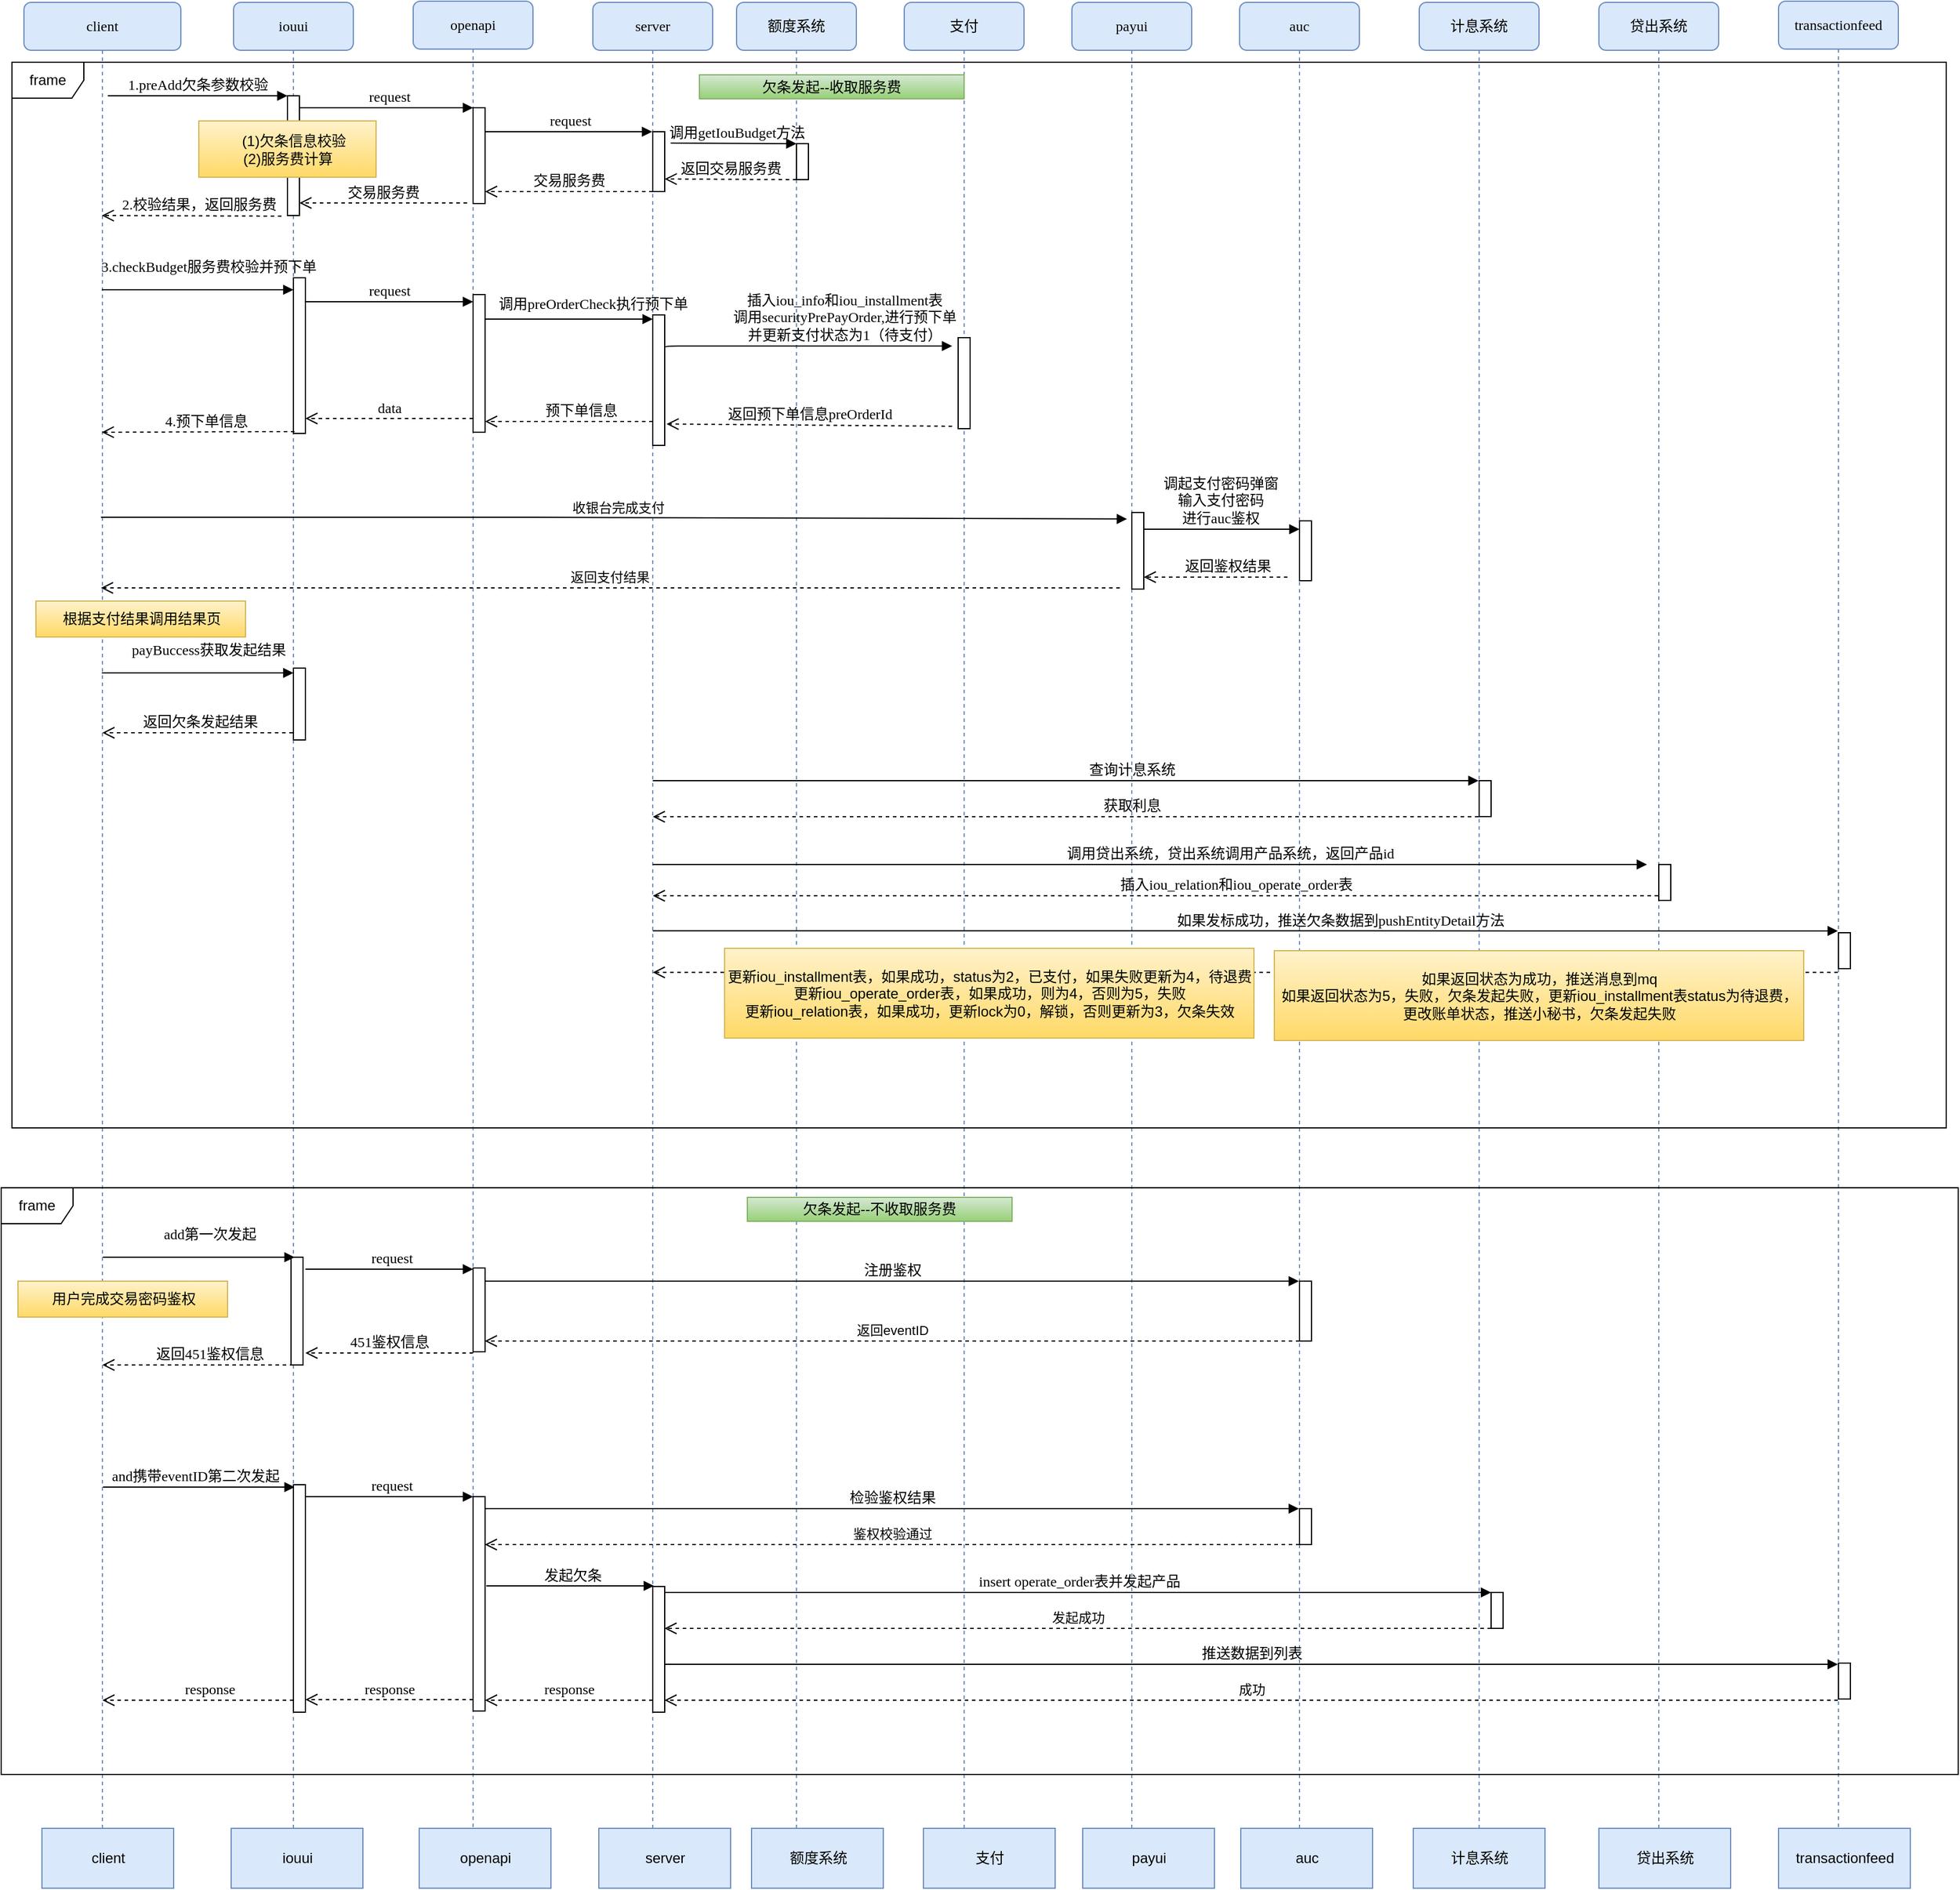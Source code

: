 <mxfile version="12.2.6" type="github" pages="1">
  <diagram name="Page-1" id="13e1069c-82ec-6db2-03f1-153e76fe0fe0">
    <mxGraphModel dx="1730" dy="993" grid="0" gridSize="10" guides="1" tooltips="1" connect="1" arrows="1" fold="1" page="0" pageScale="1" pageWidth="1390" pageHeight="980" background="#ffffff" math="0" shadow="0">
      <root>
        <mxCell id="0"/>
        <mxCell id="1" parent="0"/>
        <mxCell id="7baba1c4bc27f4b0-2" value="iouui" style="shape=umlLifeline;perimeter=lifelinePerimeter;whiteSpace=wrap;html=1;container=1;collapsible=0;recursiveResize=0;outlineConnect=0;rounded=1;shadow=0;comic=0;labelBackgroundColor=none;strokeWidth=1;fontFamily=Verdana;fontSize=12;align=center;fillColor=#dae8fc;strokeColor=#6c8ebf;" parent="1" vertex="1">
          <mxGeometry x="260" y="80" width="100" height="1550" as="geometry"/>
        </mxCell>
        <mxCell id="7baba1c4bc27f4b0-10" value="" style="html=1;points=[];perimeter=orthogonalPerimeter;rounded=0;shadow=0;comic=0;labelBackgroundColor=none;strokeWidth=1;fontFamily=Verdana;fontSize=12;align=center;" parent="7baba1c4bc27f4b0-2" vertex="1">
          <mxGeometry x="45" y="78" width="10" height="100" as="geometry"/>
        </mxCell>
        <mxCell id="BatvQLoolryPibL8I_t7-5" value="" style="html=1;points=[];perimeter=orthogonalPerimeter;rounded=0;shadow=0;comic=0;labelBackgroundColor=none;strokeWidth=1;fontFamily=Verdana;fontSize=12;align=center;" parent="7baba1c4bc27f4b0-2" vertex="1">
          <mxGeometry x="48" y="1048" width="10" height="90" as="geometry"/>
        </mxCell>
        <mxCell id="7baba1c4bc27f4b0-3" value="openapi" style="shape=umlLifeline;perimeter=lifelinePerimeter;whiteSpace=wrap;html=1;container=1;collapsible=0;recursiveResize=0;outlineConnect=0;rounded=1;shadow=0;comic=0;labelBackgroundColor=none;strokeWidth=1;fontFamily=Verdana;fontSize=12;align=center;fillColor=#dae8fc;strokeColor=#6c8ebf;" parent="1" vertex="1">
          <mxGeometry x="410" y="79" width="100" height="1541" as="geometry"/>
        </mxCell>
        <mxCell id="BCAlRi_tKH_GsNBUMuoL-24" value="" style="html=1;points=[];perimeter=orthogonalPerimeter;rounded=0;shadow=0;comic=0;labelBackgroundColor=none;strokeWidth=1;fontFamily=Verdana;fontSize=12;align=center;" parent="7baba1c4bc27f4b0-3" vertex="1">
          <mxGeometry x="50" y="245" width="10" height="115" as="geometry"/>
        </mxCell>
        <mxCell id="BCAlRi_tKH_GsNBUMuoL-27" value="data" style="html=1;verticalAlign=bottom;endArrow=open;dashed=1;endSize=8;labelBackgroundColor=none;fontFamily=Verdana;fontSize=12;" parent="7baba1c4bc27f4b0-3" edge="1">
          <mxGeometry relative="1" as="geometry">
            <mxPoint x="-90.0" y="348.5" as="targetPoint"/>
            <mxPoint x="50.0" y="348.5" as="sourcePoint"/>
          </mxGeometry>
        </mxCell>
        <mxCell id="BatvQLoolryPibL8I_t7-6" value="" style="html=1;points=[];perimeter=orthogonalPerimeter;rounded=0;shadow=0;comic=0;labelBackgroundColor=none;strokeWidth=1;fontFamily=Verdana;fontSize=12;align=center;" parent="7baba1c4bc27f4b0-3" vertex="1">
          <mxGeometry x="50" y="1058" width="10" height="70" as="geometry"/>
        </mxCell>
        <mxCell id="BatvQLoolryPibL8I_t7-7" value="451鉴权信息" style="html=1;verticalAlign=bottom;endArrow=open;dashed=1;endSize=8;labelBackgroundColor=none;fontFamily=Verdana;fontSize=12;" parent="7baba1c4bc27f4b0-3" edge="1">
          <mxGeometry relative="1" as="geometry">
            <mxPoint x="-90.0" y="1129" as="targetPoint"/>
            <mxPoint x="50.0" y="1129" as="sourcePoint"/>
          </mxGeometry>
        </mxCell>
        <mxCell id="BatvQLoolryPibL8I_t7-8" value="request" style="html=1;verticalAlign=bottom;endArrow=block;labelBackgroundColor=none;fontFamily=Verdana;fontSize=12;edgeStyle=elbowEdgeStyle;elbow=vertical;" parent="7baba1c4bc27f4b0-3" edge="1">
          <mxGeometry x="0.448" y="-30" relative="1" as="geometry">
            <mxPoint x="-90.0" y="1059" as="sourcePoint"/>
            <mxPoint x="50" y="1059" as="targetPoint"/>
            <Array as="points">
              <mxPoint x="15" y="1059"/>
            </Array>
            <mxPoint x="-30" y="-30" as="offset"/>
          </mxGeometry>
        </mxCell>
        <mxCell id="BatvQLoolryPibL8I_t7-18" value="" style="html=1;points=[];perimeter=orthogonalPerimeter;rounded=0;shadow=0;comic=0;labelBackgroundColor=none;strokeWidth=1;fontFamily=Verdana;fontSize=12;align=center;" parent="7baba1c4bc27f4b0-3" vertex="1">
          <mxGeometry x="50" y="1249" width="10" height="179" as="geometry"/>
        </mxCell>
        <mxCell id="7baba1c4bc27f4b0-4" value="server" style="shape=umlLifeline;perimeter=lifelinePerimeter;whiteSpace=wrap;html=1;container=1;collapsible=0;recursiveResize=0;outlineConnect=0;rounded=1;shadow=0;comic=0;labelBackgroundColor=none;strokeWidth=1;fontFamily=Verdana;fontSize=12;align=center;fillColor=#dae8fc;strokeColor=#6c8ebf;" parent="1" vertex="1">
          <mxGeometry x="560" y="80" width="100" height="1560" as="geometry"/>
        </mxCell>
        <mxCell id="BCAlRi_tKH_GsNBUMuoL-37" value="" style="html=1;points=[];perimeter=orthogonalPerimeter;rounded=0;shadow=0;comic=0;labelBackgroundColor=none;strokeColor=#000000;strokeWidth=1;fillColor=#FFFFFF;fontFamily=Verdana;fontSize=12;fontColor=#000000;align=center;" parent="7baba1c4bc27f4b0-4" vertex="1">
          <mxGeometry x="50" y="261" width="10" height="109" as="geometry"/>
        </mxCell>
        <mxCell id="BatvQLoolryPibL8I_t7-24" value="" style="html=1;points=[];perimeter=orthogonalPerimeter;" parent="7baba1c4bc27f4b0-4" vertex="1">
          <mxGeometry x="50" y="1323" width="10" height="105" as="geometry"/>
        </mxCell>
        <mxCell id="7baba1c4bc27f4b0-5" value="额度系统" style="shape=umlLifeline;perimeter=lifelinePerimeter;whiteSpace=wrap;html=1;container=1;collapsible=0;recursiveResize=0;outlineConnect=0;rounded=1;shadow=0;comic=0;labelBackgroundColor=none;strokeWidth=1;fontFamily=Verdana;fontSize=12;align=center;fillColor=#dae8fc;strokeColor=#6c8ebf;" parent="1" vertex="1">
          <mxGeometry x="680" y="80" width="100" height="1560" as="geometry"/>
        </mxCell>
        <mxCell id="7baba1c4bc27f4b0-6" value="支付" style="shape=umlLifeline;perimeter=lifelinePerimeter;whiteSpace=wrap;html=1;container=1;collapsible=0;recursiveResize=0;outlineConnect=0;rounded=1;shadow=0;comic=0;labelBackgroundColor=none;strokeWidth=1;fontFamily=Verdana;fontSize=12;align=center;fillColor=#dae8fc;strokeColor=#6c8ebf;" parent="1" vertex="1">
          <mxGeometry x="820" y="80" width="100" height="1540" as="geometry"/>
        </mxCell>
        <mxCell id="BCAlRi_tKH_GsNBUMuoL-46" value="" style="html=1;points=[];perimeter=orthogonalPerimeter;rounded=0;shadow=0;comic=0;labelBackgroundColor=none;strokeColor=#000000;strokeWidth=1;fillColor=#FFFFFF;fontFamily=Verdana;fontSize=12;fontColor=#000000;align=center;" parent="7baba1c4bc27f4b0-6" vertex="1">
          <mxGeometry x="45" y="280" width="10" height="76" as="geometry"/>
        </mxCell>
        <mxCell id="7baba1c4bc27f4b0-7" value="payui" style="shape=umlLifeline;perimeter=lifelinePerimeter;whiteSpace=wrap;html=1;container=1;collapsible=0;recursiveResize=0;outlineConnect=0;rounded=1;shadow=0;comic=0;labelBackgroundColor=none;strokeWidth=1;fontFamily=Verdana;fontSize=12;align=center;fillColor=#dae8fc;strokeColor=#6c8ebf;" parent="1" vertex="1">
          <mxGeometry x="960" y="80" width="100" height="1570" as="geometry"/>
        </mxCell>
        <mxCell id="7baba1c4bc27f4b0-8" value="client" style="shape=umlLifeline;perimeter=lifelinePerimeter;whiteSpace=wrap;html=1;container=1;collapsible=0;recursiveResize=0;outlineConnect=0;rounded=1;shadow=0;comic=0;labelBackgroundColor=none;strokeWidth=1;fontFamily=Verdana;fontSize=12;align=center;fillColor=#dae8fc;strokeColor=#6c8ebf;" parent="1" vertex="1">
          <mxGeometry x="85" y="80" width="131" height="1540" as="geometry"/>
        </mxCell>
        <mxCell id="7baba1c4bc27f4b0-11" value="1.preAdd欠条参数校验" style="html=1;verticalAlign=bottom;endArrow=block;entryX=0;entryY=0;labelBackgroundColor=none;fontFamily=Verdana;fontSize=12;edgeStyle=elbowEdgeStyle;elbow=vertical;rounded=0;" parent="1" target="7baba1c4bc27f4b0-10" edge="1">
          <mxGeometry relative="1" as="geometry">
            <mxPoint x="155" y="158" as="sourcePoint"/>
          </mxGeometry>
        </mxCell>
        <mxCell id="7baba1c4bc27f4b0-14" value="request" style="html=1;verticalAlign=bottom;endArrow=block;labelBackgroundColor=none;fontFamily=Verdana;fontSize=12;edgeStyle=elbowEdgeStyle;elbow=vertical;" parent="1" source="7baba1c4bc27f4b0-10" edge="1">
          <mxGeometry x="0.448" y="-30" relative="1" as="geometry">
            <mxPoint x="370" y="178" as="sourcePoint"/>
            <mxPoint x="460" y="168" as="targetPoint"/>
            <Array as="points">
              <mxPoint x="420" y="168"/>
            </Array>
            <mxPoint x="-30" y="-30" as="offset"/>
          </mxGeometry>
        </mxCell>
        <mxCell id="BCAlRi_tKH_GsNBUMuoL-1" value="auc" style="shape=umlLifeline;perimeter=lifelinePerimeter;whiteSpace=wrap;html=1;container=1;collapsible=0;recursiveResize=0;outlineConnect=0;rounded=1;shadow=0;comic=0;labelBackgroundColor=none;strokeWidth=1;fontFamily=Verdana;fontSize=12;align=center;fillColor=#dae8fc;strokeColor=#6c8ebf;" parent="1" vertex="1">
          <mxGeometry x="1100" y="80" width="100" height="1560" as="geometry"/>
        </mxCell>
        <mxCell id="24VHA33siesGrONTcVFk-8" value="" style="html=1;points=[];perimeter=orthogonalPerimeter;" parent="BCAlRi_tKH_GsNBUMuoL-1" vertex="1">
          <mxGeometry x="50" y="433" width="10" height="50" as="geometry"/>
        </mxCell>
        <mxCell id="BCAlRi_tKH_GsNBUMuoL-3" value="transactionfeed" style="shape=umlLifeline;perimeter=lifelinePerimeter;whiteSpace=wrap;html=1;container=1;collapsible=0;recursiveResize=0;outlineConnect=0;rounded=1;shadow=0;comic=0;labelBackgroundColor=none;strokeWidth=1;fontFamily=Verdana;fontSize=12;align=center;fillColor=#dae8fc;strokeColor=#6c8ebf;" parent="1" vertex="1">
          <mxGeometry x="1550" y="79" width="100" height="1551" as="geometry"/>
        </mxCell>
        <mxCell id="BatvQLoolryPibL8I_t7-31" value="" style="html=1;points=[];perimeter=orthogonalPerimeter;" parent="BCAlRi_tKH_GsNBUMuoL-3" vertex="1">
          <mxGeometry x="50" y="1388" width="10" height="30" as="geometry"/>
        </mxCell>
        <mxCell id="BCAlRi_tKH_GsNBUMuoL-4" value="贷出系统" style="shape=umlLifeline;perimeter=lifelinePerimeter;whiteSpace=wrap;html=1;container=1;collapsible=0;recursiveResize=0;outlineConnect=0;rounded=1;shadow=0;comic=0;labelBackgroundColor=none;strokeWidth=1;fontFamily=Verdana;fontSize=12;align=center;fillColor=#dae8fc;strokeColor=#6c8ebf;" parent="1" vertex="1">
          <mxGeometry x="1400" y="80" width="100" height="1560" as="geometry"/>
        </mxCell>
        <mxCell id="BatvQLoolryPibL8I_t7-47" value="" style="html=1;points=[];perimeter=orthogonalPerimeter;" parent="BCAlRi_tKH_GsNBUMuoL-4" vertex="1">
          <mxGeometry x="50" y="720" width="10" height="30" as="geometry"/>
        </mxCell>
        <mxCell id="BCAlRi_tKH_GsNBUMuoL-5" value="2.校验结果，返回服务费" style="html=1;verticalAlign=bottom;endArrow=open;endSize=8;labelBackgroundColor=none;fontFamily=Verdana;fontSize=12;edgeStyle=elbowEdgeStyle;elbow=vertical;dashed=1;" parent="1" edge="1">
          <mxGeometry x="-0.063" relative="1" as="geometry">
            <mxPoint x="150" y="258" as="targetPoint"/>
            <Array as="points">
              <mxPoint x="225" y="258"/>
              <mxPoint x="255" y="258"/>
            </Array>
            <mxPoint x="300" y="258.5" as="sourcePoint"/>
            <mxPoint x="1" as="offset"/>
          </mxGeometry>
        </mxCell>
        <mxCell id="7baba1c4bc27f4b0-13" value="" style="html=1;points=[];perimeter=orthogonalPerimeter;rounded=0;shadow=0;comic=0;labelBackgroundColor=none;strokeWidth=1;fontFamily=Verdana;fontSize=12;align=center;" parent="1" vertex="1">
          <mxGeometry x="460" y="168" width="10" height="80" as="geometry"/>
        </mxCell>
        <mxCell id="BCAlRi_tKH_GsNBUMuoL-8" value="request" style="html=1;verticalAlign=bottom;endArrow=block;labelBackgroundColor=none;fontFamily=Verdana;fontSize=12;edgeStyle=elbowEdgeStyle;elbow=vertical;" parent="1" edge="1">
          <mxGeometry x="0.448" y="-30" relative="1" as="geometry">
            <mxPoint x="470" y="188" as="sourcePoint"/>
            <mxPoint x="609.5" y="188" as="targetPoint"/>
            <Array as="points">
              <mxPoint x="560" y="188"/>
            </Array>
            <mxPoint x="-30" y="-30" as="offset"/>
          </mxGeometry>
        </mxCell>
        <mxCell id="BCAlRi_tKH_GsNBUMuoL-9" value="交易服务费" style="html=1;verticalAlign=bottom;endArrow=open;dashed=1;endSize=8;labelBackgroundColor=none;fontFamily=Verdana;fontSize=12;" parent="1" edge="1">
          <mxGeometry relative="1" as="geometry">
            <mxPoint x="470" y="238" as="targetPoint"/>
            <mxPoint x="610" y="238" as="sourcePoint"/>
          </mxGeometry>
        </mxCell>
        <mxCell id="BCAlRi_tKH_GsNBUMuoL-10" value="" style="html=1;points=[];perimeter=orthogonalPerimeter;rounded=0;shadow=0;comic=0;labelBackgroundColor=none;strokeColor=#000000;strokeWidth=1;fillColor=#FFFFFF;fontFamily=Verdana;fontSize=12;fontColor=#000000;align=center;" parent="1" vertex="1">
          <mxGeometry x="610" y="188" width="10" height="50" as="geometry"/>
        </mxCell>
        <mxCell id="BCAlRi_tKH_GsNBUMuoL-11" value="" style="html=1;points=[];perimeter=orthogonalPerimeter;rounded=0;shadow=0;comic=0;labelBackgroundColor=none;strokeColor=#000000;strokeWidth=1;fillColor=#FFFFFF;fontFamily=Verdana;fontSize=12;fontColor=#000000;align=center;" parent="1" vertex="1">
          <mxGeometry x="730" y="198" width="10" height="30" as="geometry"/>
        </mxCell>
        <mxCell id="BCAlRi_tKH_GsNBUMuoL-14" value="调用getIouBudget方法" style="html=1;verticalAlign=bottom;endArrow=block;labelBackgroundColor=none;fontFamily=Verdana;fontSize=12;edgeStyle=elbowEdgeStyle;elbow=vertical;entryX=0;entryY=0;entryDx=0;entryDy=0;entryPerimeter=0;" parent="1" target="BCAlRi_tKH_GsNBUMuoL-11" edge="1">
          <mxGeometry x="0.045" relative="1" as="geometry">
            <mxPoint x="625" y="197.5" as="sourcePoint"/>
            <mxPoint x="725" y="198" as="targetPoint"/>
            <Array as="points"/>
            <mxPoint as="offset"/>
          </mxGeometry>
        </mxCell>
        <mxCell id="BCAlRi_tKH_GsNBUMuoL-15" value="返回交易服务费" style="html=1;verticalAlign=bottom;endArrow=open;dashed=1;endSize=8;labelBackgroundColor=none;fontFamily=Verdana;fontSize=12;" parent="1" edge="1">
          <mxGeometry relative="1" as="geometry">
            <mxPoint x="620" y="227.5" as="targetPoint"/>
            <mxPoint x="730" y="228" as="sourcePoint"/>
          </mxGeometry>
        </mxCell>
        <mxCell id="BCAlRi_tKH_GsNBUMuoL-18" value="3.checkBudget服务费校验并预下单" style="html=1;verticalAlign=bottom;endArrow=block;labelBackgroundColor=none;fontFamily=Verdana;fontSize=12;edgeStyle=elbowEdgeStyle;elbow=vertical;" parent="1" edge="1">
          <mxGeometry x="0.111" y="10" relative="1" as="geometry">
            <mxPoint x="150" y="320" as="sourcePoint"/>
            <mxPoint x="310" y="320" as="targetPoint"/>
            <Array as="points">
              <mxPoint x="227" y="320"/>
            </Array>
            <mxPoint as="offset"/>
          </mxGeometry>
        </mxCell>
        <mxCell id="BCAlRi_tKH_GsNBUMuoL-19" value="" style="html=1;points=[];perimeter=orthogonalPerimeter;rounded=0;shadow=0;comic=0;labelBackgroundColor=none;strokeWidth=1;fontFamily=Verdana;fontSize=12;align=center;" parent="1" vertex="1">
          <mxGeometry x="310" y="310" width="10" height="130" as="geometry"/>
        </mxCell>
        <mxCell id="BCAlRi_tKH_GsNBUMuoL-20" value="4.预下单信息" style="html=1;verticalAlign=bottom;endArrow=open;dashed=1;endSize=8;labelBackgroundColor=none;fontFamily=Verdana;fontSize=12;edgeStyle=elbowEdgeStyle;elbow=vertical;exitX=0.09;exitY=0.988;exitDx=0;exitDy=0;exitPerimeter=0;" parent="1" source="BCAlRi_tKH_GsNBUMuoL-19" edge="1">
          <mxGeometry x="-0.063" relative="1" as="geometry">
            <mxPoint x="150" y="439" as="targetPoint"/>
            <Array as="points">
              <mxPoint x="180" y="439"/>
              <mxPoint x="225" y="409.5"/>
              <mxPoint x="255" y="409.5"/>
            </Array>
            <mxPoint x="300" y="410" as="sourcePoint"/>
            <mxPoint x="1" as="offset"/>
          </mxGeometry>
        </mxCell>
        <mxCell id="BCAlRi_tKH_GsNBUMuoL-23" value="request" style="html=1;verticalAlign=bottom;endArrow=block;labelBackgroundColor=none;fontFamily=Verdana;fontSize=12;edgeStyle=elbowEdgeStyle;elbow=vertical;" parent="1" edge="1">
          <mxGeometry x="0.5" y="-35" relative="1" as="geometry">
            <mxPoint x="320.0" y="330" as="sourcePoint"/>
            <mxPoint x="460" y="330" as="targetPoint"/>
            <Array as="points">
              <mxPoint x="425" y="330"/>
            </Array>
            <mxPoint x="-35" y="-35" as="offset"/>
          </mxGeometry>
        </mxCell>
        <mxCell id="BCAlRi_tKH_GsNBUMuoL-28" value="调用preOrderCheck执行预下单" style="html=1;verticalAlign=bottom;endArrow=block;labelBackgroundColor=none;fontFamily=Verdana;fontSize=12;edgeStyle=elbowEdgeStyle;elbow=vertical;" parent="1" edge="1">
          <mxGeometry x="0.286" y="5" relative="1" as="geometry">
            <mxPoint x="470.0" y="344.5" as="sourcePoint"/>
            <mxPoint x="610.0" y="344.5" as="targetPoint"/>
            <Array as="points">
              <mxPoint x="575" y="344.5"/>
            </Array>
            <mxPoint y="1" as="offset"/>
          </mxGeometry>
        </mxCell>
        <mxCell id="BCAlRi_tKH_GsNBUMuoL-38" value="预下单信息" style="html=1;verticalAlign=bottom;endArrow=open;dashed=1;endSize=8;labelBackgroundColor=none;fontFamily=Verdana;fontSize=12;" parent="1" edge="1">
          <mxGeometry x="-0.143" relative="1" as="geometry">
            <mxPoint x="470.0" y="430" as="targetPoint"/>
            <mxPoint x="610" y="430" as="sourcePoint"/>
            <mxPoint as="offset"/>
            <Array as="points">
              <mxPoint x="550" y="430"/>
            </Array>
          </mxGeometry>
        </mxCell>
        <mxCell id="BCAlRi_tKH_GsNBUMuoL-48" value="&lt;br&gt;插入iou_info和iou_installment表&lt;br&gt;调用securityPrePayOrder,进行预下单&lt;br&gt;并更新支付状态为1（待支付）" style="html=1;verticalAlign=bottom;endArrow=block;labelBackgroundColor=none;fontFamily=Verdana;fontSize=12;edgeStyle=elbowEdgeStyle;elbow=vertical;exitX=1.157;exitY=0.728;exitDx=0;exitDy=0;exitPerimeter=0;" parent="1" edge="1">
          <mxGeometry x="0.251" relative="1" as="geometry">
            <mxPoint x="621" y="368" as="sourcePoint"/>
            <mxPoint x="860" y="367" as="targetPoint"/>
            <Array as="points">
              <mxPoint x="860" y="367"/>
            </Array>
            <mxPoint as="offset"/>
          </mxGeometry>
        </mxCell>
        <mxCell id="24VHA33siesGrONTcVFk-3" value="返回支付结果" style="html=1;verticalAlign=bottom;endArrow=open;dashed=1;endSize=8;" parent="1" edge="1">
          <mxGeometry relative="1" as="geometry">
            <mxPoint x="1000" y="569" as="sourcePoint"/>
            <mxPoint x="149.324" y="569" as="targetPoint"/>
          </mxGeometry>
        </mxCell>
        <mxCell id="24VHA33siesGrONTcVFk-4" value="" style="html=1;points=[];perimeter=orthogonalPerimeter;rounded=0;shadow=0;comic=0;labelBackgroundColor=none;strokeColor=#000000;strokeWidth=1;fillColor=#FFFFFF;fontFamily=Verdana;fontSize=12;fontColor=#000000;align=center;" parent="1" vertex="1">
          <mxGeometry x="1010" y="506" width="10" height="64" as="geometry"/>
        </mxCell>
        <mxCell id="24VHA33siesGrONTcVFk-6" value="返回鉴权结果" style="html=1;verticalAlign=bottom;endArrow=open;dashed=1;endSize=8;labelBackgroundColor=none;fontFamily=Verdana;fontSize=12;" parent="1" edge="1">
          <mxGeometry x="-0.167" relative="1" as="geometry">
            <mxPoint x="1020.0" y="560" as="targetPoint"/>
            <mxPoint x="1140" y="560" as="sourcePoint"/>
            <mxPoint as="offset"/>
            <Array as="points">
              <mxPoint x="1090" y="560"/>
            </Array>
          </mxGeometry>
        </mxCell>
        <mxCell id="24VHA33siesGrONTcVFk-9" value="调起支付密码弹窗&lt;br&gt;输入支付密码&lt;br&gt;进行auc鉴权" style="html=1;verticalAlign=bottom;endArrow=block;labelBackgroundColor=none;fontFamily=Verdana;fontSize=12;edgeStyle=elbowEdgeStyle;elbow=vertical;entryX=0;entryY=0.14;entryDx=0;entryDy=0;entryPerimeter=0;" parent="1" target="24VHA33siesGrONTcVFk-8" edge="1">
          <mxGeometry x="0.448" y="-30" relative="1" as="geometry">
            <mxPoint x="1020" y="520.0" as="sourcePoint"/>
            <mxPoint x="1140" y="520" as="targetPoint"/>
            <Array as="points"/>
            <mxPoint x="-30" y="-30" as="offset"/>
          </mxGeometry>
        </mxCell>
        <mxCell id="24VHA33siesGrONTcVFk-10" value="根据支付结果调用结果页" style="html=1;fillColor=#fff2cc;strokeColor=#d6b656;gradientColor=#ffd966;" parent="1" vertex="1">
          <mxGeometry x="95" y="580" width="175" height="30" as="geometry"/>
        </mxCell>
        <mxCell id="24VHA33siesGrONTcVFk-16" value="payBuccess获取发起结果" style="html=1;verticalAlign=bottom;endArrow=block;labelBackgroundColor=none;fontFamily=Verdana;fontSize=12;edgeStyle=elbowEdgeStyle;elbow=vertical;" parent="1" edge="1">
          <mxGeometry x="0.111" y="10" relative="1" as="geometry">
            <mxPoint x="150.0" y="640" as="sourcePoint"/>
            <mxPoint x="310.0" y="640" as="targetPoint"/>
            <Array as="points">
              <mxPoint x="227" y="640"/>
            </Array>
            <mxPoint as="offset"/>
          </mxGeometry>
        </mxCell>
        <mxCell id="24VHA33siesGrONTcVFk-18" value="" style="html=1;points=[];perimeter=orthogonalPerimeter;rounded=0;shadow=0;comic=0;labelBackgroundColor=none;strokeWidth=1;fontFamily=Verdana;fontSize=12;align=center;" parent="1" vertex="1">
          <mxGeometry x="310" y="636" width="10" height="60" as="geometry"/>
        </mxCell>
        <mxCell id="24VHA33siesGrONTcVFk-19" value="&amp;nbsp; &amp;nbsp;(1)欠条信息校验&lt;br&gt;(2)服务费计算" style="html=1;fillColor=#fff2cc;strokeColor=#d6b656;gradientColor=#ffd966;" parent="1" vertex="1">
          <mxGeometry x="231" y="179" width="148" height="47" as="geometry"/>
        </mxCell>
        <mxCell id="24VHA33siesGrONTcVFk-21" value="交易服务费" style="html=1;verticalAlign=bottom;endArrow=open;dashed=1;endSize=8;labelBackgroundColor=none;fontFamily=Verdana;fontSize=12;" parent="1" edge="1">
          <mxGeometry relative="1" as="geometry">
            <mxPoint x="315.0" y="247.5" as="targetPoint"/>
            <mxPoint x="455.0" y="247.5" as="sourcePoint"/>
          </mxGeometry>
        </mxCell>
        <mxCell id="24VHA33siesGrONTcVFk-22" value="返回预下单信息preOrderId" style="html=1;verticalAlign=bottom;endArrow=open;dashed=1;endSize=8;labelBackgroundColor=none;fontFamily=Verdana;fontSize=12;entryX=1.157;entryY=0.891;entryDx=0;entryDy=0;entryPerimeter=0;" parent="1" edge="1">
          <mxGeometry relative="1" as="geometry">
            <mxPoint x="621.57" y="432.119" as="targetPoint"/>
            <mxPoint x="860" y="434" as="sourcePoint"/>
          </mxGeometry>
        </mxCell>
        <mxCell id="24VHA33siesGrONTcVFk-23" value="返回欠条发起结果" style="html=1;verticalAlign=bottom;endArrow=open;dashed=1;endSize=8;labelBackgroundColor=none;fontFamily=Verdana;fontSize=12;" parent="1" source="7baba1c4bc27f4b0-2" target="7baba1c4bc27f4b0-8" edge="1">
          <mxGeometry x="-0.006" relative="1" as="geometry">
            <mxPoint x="161.0" y="700" as="targetPoint"/>
            <mxPoint x="301.0" y="700" as="sourcePoint"/>
            <Array as="points">
              <mxPoint x="240" y="690"/>
            </Array>
            <mxPoint x="1" as="offset"/>
          </mxGeometry>
        </mxCell>
        <mxCell id="24VHA33siesGrONTcVFk-29" value="收银台完成支付" style="html=1;verticalAlign=bottom;endArrow=block;entryX=-0.399;entryY=0.085;entryDx=0;entryDy=0;entryPerimeter=0;" parent="1" target="24VHA33siesGrONTcVFk-4" edge="1">
          <mxGeometry x="0.005" y="-1" width="80" relative="1" as="geometry">
            <mxPoint x="149.324" y="510" as="sourcePoint"/>
            <mxPoint x="1009.5" y="510" as="targetPoint"/>
            <Array as="points">
              <mxPoint x="230" y="510"/>
              <mxPoint x="500" y="510"/>
            </Array>
            <mxPoint x="1" as="offset"/>
          </mxGeometry>
        </mxCell>
        <mxCell id="BatvQLoolryPibL8I_t7-3" value="add第一次发起" style="html=1;verticalAlign=bottom;endArrow=block;labelBackgroundColor=none;fontFamily=Verdana;fontSize=12;edgeStyle=elbowEdgeStyle;elbow=vertical;" parent="1" edge="1">
          <mxGeometry x="0.113" y="10" relative="1" as="geometry">
            <mxPoint x="151.0" y="1128" as="sourcePoint"/>
            <mxPoint x="311.0" y="1128" as="targetPoint"/>
            <Array as="points">
              <mxPoint x="228" y="1128"/>
            </Array>
            <mxPoint as="offset"/>
          </mxGeometry>
        </mxCell>
        <mxCell id="BatvQLoolryPibL8I_t7-4" value="返回451鉴权信息" style="html=1;verticalAlign=bottom;endArrow=open;dashed=1;endSize=8;labelBackgroundColor=none;fontFamily=Verdana;fontSize=12;" parent="1" edge="1">
          <mxGeometry x="-0.122" relative="1" as="geometry">
            <mxPoint x="150.5" y="1218" as="targetPoint"/>
            <mxPoint x="310" y="1218" as="sourcePoint"/>
            <Array as="points"/>
            <mxPoint as="offset"/>
          </mxGeometry>
        </mxCell>
        <mxCell id="BatvQLoolryPibL8I_t7-9" value="注册鉴权" style="html=1;verticalAlign=bottom;endArrow=block;labelBackgroundColor=none;fontFamily=Verdana;fontSize=12;edgeStyle=elbowEdgeStyle;elbow=vertical;exitX=1.157;exitY=0.728;exitDx=0;exitDy=0;exitPerimeter=0;" parent="1" edge="1">
          <mxGeometry relative="1" as="geometry">
            <mxPoint x="470" y="1148" as="sourcePoint"/>
            <mxPoint x="1149.5" y="1147.941" as="targetPoint"/>
            <Array as="points"/>
            <mxPoint as="offset"/>
          </mxGeometry>
        </mxCell>
        <mxCell id="BatvQLoolryPibL8I_t7-10" value="返回eventID" style="html=1;verticalAlign=bottom;endArrow=open;dashed=1;endSize=8;" parent="1" edge="1">
          <mxGeometry relative="1" as="geometry">
            <mxPoint x="1150" y="1198" as="sourcePoint"/>
            <mxPoint x="469.824" y="1198" as="targetPoint"/>
          </mxGeometry>
        </mxCell>
        <mxCell id="BatvQLoolryPibL8I_t7-11" value="" style="html=1;points=[];perimeter=orthogonalPerimeter;" parent="1" vertex="1">
          <mxGeometry x="1150" y="1148" width="10" height="50" as="geometry"/>
        </mxCell>
        <mxCell id="BatvQLoolryPibL8I_t7-12" value="用户完成交易密码鉴权" style="html=1;fillColor=#fff2cc;strokeColor=#d6b656;gradientColor=#ffd966;" parent="1" vertex="1">
          <mxGeometry x="80" y="1148" width="175" height="30" as="geometry"/>
        </mxCell>
        <mxCell id="BatvQLoolryPibL8I_t7-13" value="and携带eventID第二次发起" style="html=1;verticalAlign=bottom;endArrow=block;labelBackgroundColor=none;fontFamily=Verdana;fontSize=12;edgeStyle=elbowEdgeStyle;elbow=vertical;" parent="1" edge="1">
          <mxGeometry x="-0.037" relative="1" as="geometry">
            <mxPoint x="151.0" y="1320" as="sourcePoint"/>
            <mxPoint x="311.0" y="1320" as="targetPoint"/>
            <Array as="points">
              <mxPoint x="228" y="1320"/>
            </Array>
            <mxPoint as="offset"/>
          </mxGeometry>
        </mxCell>
        <mxCell id="BatvQLoolryPibL8I_t7-14" value="response" style="html=1;verticalAlign=bottom;endArrow=open;dashed=1;endSize=8;labelBackgroundColor=none;fontFamily=Verdana;fontSize=12;" parent="1" edge="1">
          <mxGeometry x="-0.122" relative="1" as="geometry">
            <mxPoint x="150.5" y="1498" as="targetPoint"/>
            <mxPoint x="310" y="1498" as="sourcePoint"/>
            <Array as="points"/>
            <mxPoint as="offset"/>
          </mxGeometry>
        </mxCell>
        <mxCell id="BatvQLoolryPibL8I_t7-15" value="" style="html=1;points=[];perimeter=orthogonalPerimeter;rounded=0;shadow=0;comic=0;labelBackgroundColor=none;strokeWidth=1;fontFamily=Verdana;fontSize=12;align=center;" parent="1" vertex="1">
          <mxGeometry x="310" y="1318" width="10" height="190" as="geometry"/>
        </mxCell>
        <mxCell id="BatvQLoolryPibL8I_t7-16" value="request" style="html=1;verticalAlign=bottom;endArrow=block;labelBackgroundColor=none;fontFamily=Verdana;fontSize=12;edgeStyle=elbowEdgeStyle;elbow=vertical;" parent="1" edge="1">
          <mxGeometry x="0.448" y="-30" relative="1" as="geometry">
            <mxPoint x="320.0" y="1328" as="sourcePoint"/>
            <mxPoint x="460" y="1328" as="targetPoint"/>
            <Array as="points">
              <mxPoint x="425" y="1328"/>
            </Array>
            <mxPoint x="-30" y="-30" as="offset"/>
          </mxGeometry>
        </mxCell>
        <mxCell id="BatvQLoolryPibL8I_t7-17" value="response" style="html=1;verticalAlign=bottom;endArrow=open;dashed=1;endSize=8;labelBackgroundColor=none;fontFamily=Verdana;fontSize=12;" parent="1" edge="1">
          <mxGeometry relative="1" as="geometry">
            <mxPoint x="320.0" y="1497.5" as="targetPoint"/>
            <mxPoint x="460.0" y="1497.5" as="sourcePoint"/>
          </mxGeometry>
        </mxCell>
        <mxCell id="BatvQLoolryPibL8I_t7-19" value="检验鉴权结果" style="html=1;verticalAlign=bottom;endArrow=block;labelBackgroundColor=none;fontFamily=Verdana;fontSize=12;edgeStyle=elbowEdgeStyle;elbow=vertical;exitX=1.157;exitY=0.728;exitDx=0;exitDy=0;exitPerimeter=0;" parent="1" edge="1">
          <mxGeometry relative="1" as="geometry">
            <mxPoint x="470" y="1338" as="sourcePoint"/>
            <mxPoint x="1149.5" y="1338" as="targetPoint"/>
            <Array as="points"/>
            <mxPoint as="offset"/>
          </mxGeometry>
        </mxCell>
        <mxCell id="BatvQLoolryPibL8I_t7-20" value="鉴权校验通过" style="html=1;verticalAlign=bottom;endArrow=open;dashed=1;endSize=8;" parent="1" edge="1">
          <mxGeometry relative="1" as="geometry">
            <mxPoint x="1150" y="1368" as="sourcePoint"/>
            <mxPoint x="469.824" y="1368" as="targetPoint"/>
          </mxGeometry>
        </mxCell>
        <mxCell id="BatvQLoolryPibL8I_t7-21" value="" style="html=1;points=[];perimeter=orthogonalPerimeter;" parent="1" vertex="1">
          <mxGeometry x="1150" y="1338" width="10" height="30" as="geometry"/>
        </mxCell>
        <mxCell id="BatvQLoolryPibL8I_t7-22" value="发起欠条" style="html=1;verticalAlign=bottom;endArrow=block;labelBackgroundColor=none;fontFamily=Verdana;fontSize=12;edgeStyle=elbowEdgeStyle;elbow=vertical;" parent="1" edge="1">
          <mxGeometry x="0.448" y="-30" relative="1" as="geometry">
            <mxPoint x="471.0" y="1402.5" as="sourcePoint"/>
            <mxPoint x="611" y="1402.5" as="targetPoint"/>
            <Array as="points">
              <mxPoint x="576" y="1402.5"/>
            </Array>
            <mxPoint x="-30" y="-30" as="offset"/>
          </mxGeometry>
        </mxCell>
        <mxCell id="BatvQLoolryPibL8I_t7-23" value="response" style="html=1;verticalAlign=bottom;endArrow=open;dashed=1;endSize=8;labelBackgroundColor=none;fontFamily=Verdana;fontSize=12;" parent="1" edge="1">
          <mxGeometry relative="1" as="geometry">
            <mxPoint x="470.0" y="1498" as="targetPoint"/>
            <mxPoint x="610.0" y="1498" as="sourcePoint"/>
          </mxGeometry>
        </mxCell>
        <mxCell id="BatvQLoolryPibL8I_t7-25" value="insert operate_order表并发起产品" style="html=1;verticalAlign=bottom;endArrow=block;labelBackgroundColor=none;fontFamily=Verdana;fontSize=12;edgeStyle=elbowEdgeStyle;elbow=vertical;exitX=1.157;exitY=0.728;exitDx=0;exitDy=0;exitPerimeter=0;" parent="1" edge="1">
          <mxGeometry relative="1" as="geometry">
            <mxPoint x="620.5" y="1408" as="sourcePoint"/>
            <mxPoint x="1310" y="1408" as="targetPoint"/>
            <Array as="points"/>
            <mxPoint as="offset"/>
          </mxGeometry>
        </mxCell>
        <mxCell id="BatvQLoolryPibL8I_t7-26" value="发起成功" style="html=1;verticalAlign=bottom;endArrow=open;dashed=1;endSize=8;" parent="1" edge="1">
          <mxGeometry relative="1" as="geometry">
            <mxPoint x="1310" y="1438" as="sourcePoint"/>
            <mxPoint x="619.824" y="1438" as="targetPoint"/>
          </mxGeometry>
        </mxCell>
        <mxCell id="BatvQLoolryPibL8I_t7-27" value="" style="html=1;points=[];perimeter=orthogonalPerimeter;" parent="1" vertex="1">
          <mxGeometry x="1310" y="1408" width="10" height="30" as="geometry"/>
        </mxCell>
        <mxCell id="BatvQLoolryPibL8I_t7-29" value="推送数据到列表" style="html=1;verticalAlign=bottom;endArrow=block;labelBackgroundColor=none;fontFamily=Verdana;fontSize=12;edgeStyle=elbowEdgeStyle;elbow=vertical;exitX=1.157;exitY=0.728;exitDx=0;exitDy=0;exitPerimeter=0;" parent="1" target="BCAlRi_tKH_GsNBUMuoL-3" edge="1">
          <mxGeometry relative="1" as="geometry">
            <mxPoint x="620" y="1468" as="sourcePoint"/>
            <mxPoint x="1469.5" y="1467.941" as="targetPoint"/>
            <Array as="points"/>
            <mxPoint as="offset"/>
          </mxGeometry>
        </mxCell>
        <mxCell id="BatvQLoolryPibL8I_t7-30" value="成功" style="html=1;verticalAlign=bottom;endArrow=open;dashed=1;endSize=8;" parent="1" source="BCAlRi_tKH_GsNBUMuoL-3" edge="1">
          <mxGeometry relative="1" as="geometry">
            <mxPoint x="1469.5" y="1498" as="sourcePoint"/>
            <mxPoint x="619.824" y="1498" as="targetPoint"/>
          </mxGeometry>
        </mxCell>
        <mxCell id="BatvQLoolryPibL8I_t7-33" value="欠条发起--不收取服务费" style="rounded=0;whiteSpace=wrap;html=1;fillColor=#d5e8d4;strokeColor=#82b366;gradientColor=#97d077;" parent="1" vertex="1">
          <mxGeometry x="689" y="1078" width="221" height="20" as="geometry"/>
        </mxCell>
        <mxCell id="BatvQLoolryPibL8I_t7-37" value="欠条发起--收取服务费" style="rounded=0;whiteSpace=wrap;html=1;fillColor=#d5e8d4;strokeColor=#82b366;gradientColor=#97d077;" parent="1" vertex="1">
          <mxGeometry x="649" y="140.5" width="221" height="20" as="geometry"/>
        </mxCell>
        <mxCell id="BatvQLoolryPibL8I_t7-41" value="查询计息系统" style="html=1;verticalAlign=bottom;endArrow=block;labelBackgroundColor=none;fontFamily=Verdana;fontSize=12;edgeStyle=elbowEdgeStyle;elbow=vertical;" parent="1" target="BatvQLoolryPibL8I_t7-42" edge="1">
          <mxGeometry x="0.16" relative="1" as="geometry">
            <mxPoint x="610.0" y="730.0" as="sourcePoint"/>
            <mxPoint x="1390" y="730" as="targetPoint"/>
            <Array as="points">
              <mxPoint x="715" y="730"/>
            </Array>
            <mxPoint as="offset"/>
          </mxGeometry>
        </mxCell>
        <mxCell id="BatvQLoolryPibL8I_t7-42" value="计息系统" style="shape=umlLifeline;perimeter=lifelinePerimeter;whiteSpace=wrap;html=1;container=1;collapsible=0;recursiveResize=0;outlineConnect=0;rounded=1;shadow=0;comic=0;labelBackgroundColor=none;strokeWidth=1;fontFamily=Verdana;fontSize=12;align=center;fillColor=#dae8fc;strokeColor=#6c8ebf;" parent="1" vertex="1">
          <mxGeometry x="1250" y="80" width="100" height="1560" as="geometry"/>
        </mxCell>
        <mxCell id="BatvQLoolryPibL8I_t7-43" value="" style="html=1;points=[];perimeter=orthogonalPerimeter;" parent="BatvQLoolryPibL8I_t7-42" vertex="1">
          <mxGeometry x="50" y="650" width="10" height="30" as="geometry"/>
        </mxCell>
        <mxCell id="BatvQLoolryPibL8I_t7-44" value="获取利息" style="html=1;verticalAlign=bottom;endArrow=open;dashed=1;endSize=8;labelBackgroundColor=none;fontFamily=Verdana;fontSize=12;entryX=1.157;entryY=0.891;entryDx=0;entryDy=0;entryPerimeter=0;" parent="1" edge="1">
          <mxGeometry x="-0.16" relative="1" as="geometry">
            <mxPoint x="610.07" y="760.119" as="targetPoint"/>
            <mxPoint x="1299.5" y="760.119" as="sourcePoint"/>
            <mxPoint as="offset"/>
          </mxGeometry>
        </mxCell>
        <mxCell id="BatvQLoolryPibL8I_t7-45" value="调用贷出系统，贷出系统调用产品系统，返回产品id" style="html=1;verticalAlign=bottom;endArrow=block;labelBackgroundColor=none;fontFamily=Verdana;fontSize=12;edgeStyle=elbowEdgeStyle;elbow=vertical;entryX=-0.986;entryY=0.01;entryDx=0;entryDy=0;entryPerimeter=0;" parent="1" target="BatvQLoolryPibL8I_t7-47" edge="1">
          <mxGeometry x="0.16" relative="1" as="geometry">
            <mxPoint x="610.0" y="800" as="sourcePoint"/>
            <mxPoint x="1430" y="800" as="targetPoint"/>
            <Array as="points">
              <mxPoint x="715" y="800"/>
            </Array>
            <mxPoint as="offset"/>
          </mxGeometry>
        </mxCell>
        <mxCell id="BatvQLoolryPibL8I_t7-46" value="插入iou_relation和iou_operate_order表" style="html=1;verticalAlign=bottom;endArrow=open;dashed=1;endSize=8;labelBackgroundColor=none;fontFamily=Verdana;fontSize=12;entryX=1.157;entryY=0.891;entryDx=0;entryDy=0;entryPerimeter=0;" parent="1" edge="1">
          <mxGeometry x="-0.16" relative="1" as="geometry">
            <mxPoint x="610.07" y="826.119" as="targetPoint"/>
            <mxPoint x="1449.5" y="826.119" as="sourcePoint"/>
            <mxPoint as="offset"/>
          </mxGeometry>
        </mxCell>
        <mxCell id="BatvQLoolryPibL8I_t7-49" value="如果发标成功，推送欠条数据到pushEntityDetail方法" style="html=1;verticalAlign=bottom;endArrow=block;labelBackgroundColor=none;fontFamily=Verdana;fontSize=12;edgeStyle=elbowEdgeStyle;elbow=vertical;exitX=0.5;exitY=0.497;exitDx=0;exitDy=0;exitPerimeter=0;" parent="1" source="7baba1c4bc27f4b0-4" target="BCAlRi_tKH_GsNBUMuoL-3" edge="1">
          <mxGeometry x="0.16" relative="1" as="geometry">
            <mxPoint x="620" y="855" as="sourcePoint"/>
            <mxPoint x="1590" y="854" as="targetPoint"/>
            <Array as="points"/>
            <mxPoint as="offset"/>
          </mxGeometry>
        </mxCell>
        <mxCell id="BatvQLoolryPibL8I_t7-50" value="" style="html=1;verticalAlign=bottom;endArrow=open;dashed=1;endSize=8;labelBackgroundColor=none;fontFamily=Verdana;fontSize=12;entryX=1.157;entryY=0.891;entryDx=0;entryDy=0;entryPerimeter=0;" parent="1" source="BCAlRi_tKH_GsNBUMuoL-3" edge="1">
          <mxGeometry x="-0.16" relative="1" as="geometry">
            <mxPoint x="610.07" y="890.119" as="targetPoint"/>
            <mxPoint x="1449.5" y="890.119" as="sourcePoint"/>
            <mxPoint as="offset"/>
          </mxGeometry>
        </mxCell>
        <mxCell id="BatvQLoolryPibL8I_t7-51" value="" style="html=1;points=[];perimeter=orthogonalPerimeter;" parent="1" vertex="1">
          <mxGeometry x="1600" y="857" width="10" height="30" as="geometry"/>
        </mxCell>
        <mxCell id="BatvQLoolryPibL8I_t7-52" value="更新iou_installment表，如果成功，status为2，已支付，如果失败更新为4，待退费&lt;br&gt;更新iou_operate_order表，如果成功，则为4，否则为5，失败&lt;br&gt;更新iou_relation表，如果成功，更新lock为0，解锁，否则更新为3，欠条失效" style="html=1;fillColor=#fff2cc;strokeColor=#d6b656;gradientColor=#ffd966;" parent="1" vertex="1">
          <mxGeometry x="670" y="870" width="442" height="75" as="geometry"/>
        </mxCell>
        <mxCell id="BatvQLoolryPibL8I_t7-57" value="如果返回状态为成功，推送消息到mq&lt;br&gt;如果返回状态为5，失败，欠条发起失败，更新iou_installment表status为待退费，&lt;br&gt;更改账单状态，推送小秘书，欠条发起失败" style="html=1;fillColor=#fff2cc;strokeColor=#d6b656;gradientColor=#ffd966;" parent="1" vertex="1">
          <mxGeometry x="1129" y="872" width="442" height="75" as="geometry"/>
        </mxCell>
        <mxCell id="nJtvFOOk3BGEBG6dJ-ou-4" value="client" style="html=1;fillColor=#dae8fc;strokeColor=#6c8ebf;" vertex="1" parent="1">
          <mxGeometry x="100" y="1605" width="110" height="50" as="geometry"/>
        </mxCell>
        <mxCell id="nJtvFOOk3BGEBG6dJ-ou-5" value="iouui" style="html=1;fillColor=#dae8fc;strokeColor=#6c8ebf;" vertex="1" parent="1">
          <mxGeometry x="258" y="1605" width="110" height="50" as="geometry"/>
        </mxCell>
        <mxCell id="nJtvFOOk3BGEBG6dJ-ou-6" value="openapi" style="html=1;fillColor=#dae8fc;strokeColor=#6c8ebf;" vertex="1" parent="1">
          <mxGeometry x="415" y="1605" width="110" height="50" as="geometry"/>
        </mxCell>
        <mxCell id="nJtvFOOk3BGEBG6dJ-ou-7" value="server" style="html=1;fillColor=#dae8fc;strokeColor=#6c8ebf;" vertex="1" parent="1">
          <mxGeometry x="565" y="1605" width="110" height="50" as="geometry"/>
        </mxCell>
        <mxCell id="nJtvFOOk3BGEBG6dJ-ou-8" value="额度系统" style="html=1;fillColor=#dae8fc;strokeColor=#6c8ebf;" vertex="1" parent="1">
          <mxGeometry x="692.5" y="1605" width="110" height="50" as="geometry"/>
        </mxCell>
        <mxCell id="nJtvFOOk3BGEBG6dJ-ou-9" value="支付" style="html=1;fillColor=#dae8fc;strokeColor=#6c8ebf;" vertex="1" parent="1">
          <mxGeometry x="836" y="1605" width="110" height="50" as="geometry"/>
        </mxCell>
        <mxCell id="nJtvFOOk3BGEBG6dJ-ou-10" value="payui" style="html=1;fillColor=#dae8fc;strokeColor=#6c8ebf;" vertex="1" parent="1">
          <mxGeometry x="969" y="1605" width="110" height="50" as="geometry"/>
        </mxCell>
        <mxCell id="nJtvFOOk3BGEBG6dJ-ou-11" value="auc" style="html=1;fillColor=#dae8fc;strokeColor=#6c8ebf;" vertex="1" parent="1">
          <mxGeometry x="1101" y="1605" width="110" height="50" as="geometry"/>
        </mxCell>
        <mxCell id="nJtvFOOk3BGEBG6dJ-ou-13" value="计息系统" style="html=1;fillColor=#dae8fc;strokeColor=#6c8ebf;" vertex="1" parent="1">
          <mxGeometry x="1245" y="1605" width="110" height="50" as="geometry"/>
        </mxCell>
        <mxCell id="nJtvFOOk3BGEBG6dJ-ou-14" value="贷出系统" style="html=1;fillColor=#dae8fc;strokeColor=#6c8ebf;" vertex="1" parent="1">
          <mxGeometry x="1400" y="1605" width="110" height="50" as="geometry"/>
        </mxCell>
        <mxCell id="nJtvFOOk3BGEBG6dJ-ou-15" value="transactionfeed" style="html=1;fillColor=#dae8fc;strokeColor=#6c8ebf;" vertex="1" parent="1">
          <mxGeometry x="1550" y="1605" width="110" height="50" as="geometry"/>
        </mxCell>
        <mxCell id="nJtvFOOk3BGEBG6dJ-ou-16" value="frame" style="shape=umlFrame;whiteSpace=wrap;html=1;" vertex="1" parent="1">
          <mxGeometry x="66" y="1070" width="1634" height="490" as="geometry"/>
        </mxCell>
        <mxCell id="nJtvFOOk3BGEBG6dJ-ou-17" value="frame" style="shape=umlFrame;whiteSpace=wrap;html=1;" vertex="1" parent="1">
          <mxGeometry x="75" y="130" width="1615" height="890" as="geometry"/>
        </mxCell>
      </root>
    </mxGraphModel>
  </diagram>
</mxfile>
